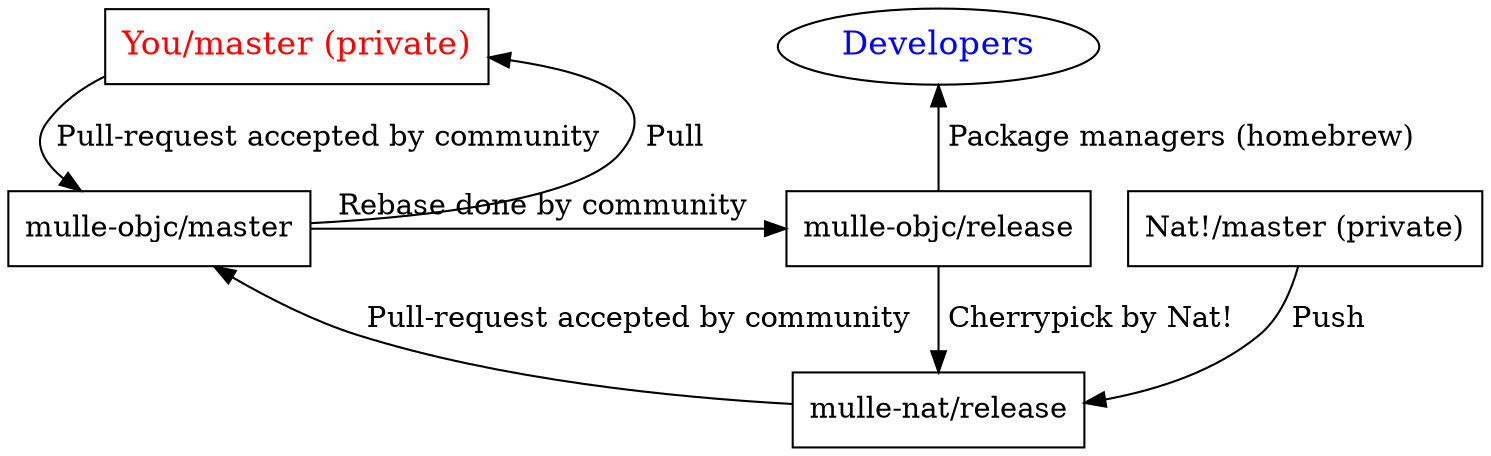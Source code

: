 digraph mulle
{
   node [ shape=box]

   { rank = same; "You/master (private)"; "Developers"}

   "You/master (private)" [ fontcolor="red" fontsize=16 ]
   "You/master (private)"  -> "mulle-objc/master"      [ label=" Pull-request accepted by community  " ]
   "Developers" [ shape=ellipse, fontcolor="blue" fontsize=16]

   { rank = same; "mulle-objc/master" ; "mulle-objc/release"; }

   "mulle-objc/master"     -> "You/master (private)"   [ label=" Pull  " ]

   "mulle-objc/master"     -> "mulle-objc/release"     [ label=" Rebase done by community  " ]

   "mulle-objc/release"    -> "mulle-nat/release"     [ label=" Cherrypick by Nat!  " ]

   { rank = same; "mulle-nat/release" }

   "mulle-nat/release"     -> "mulle-objc/master"      [ label=" Pull-request accepted by community  " ]


   { rank = same;  "Nat!/master (private)";  }

   "Nat!/master (private)" -> "mulle-nat/release"      [ label=" Push  " ]

   "mulle-objc/release" -> "Developers"                [ label=" Package managers (homebrew)" ]
}